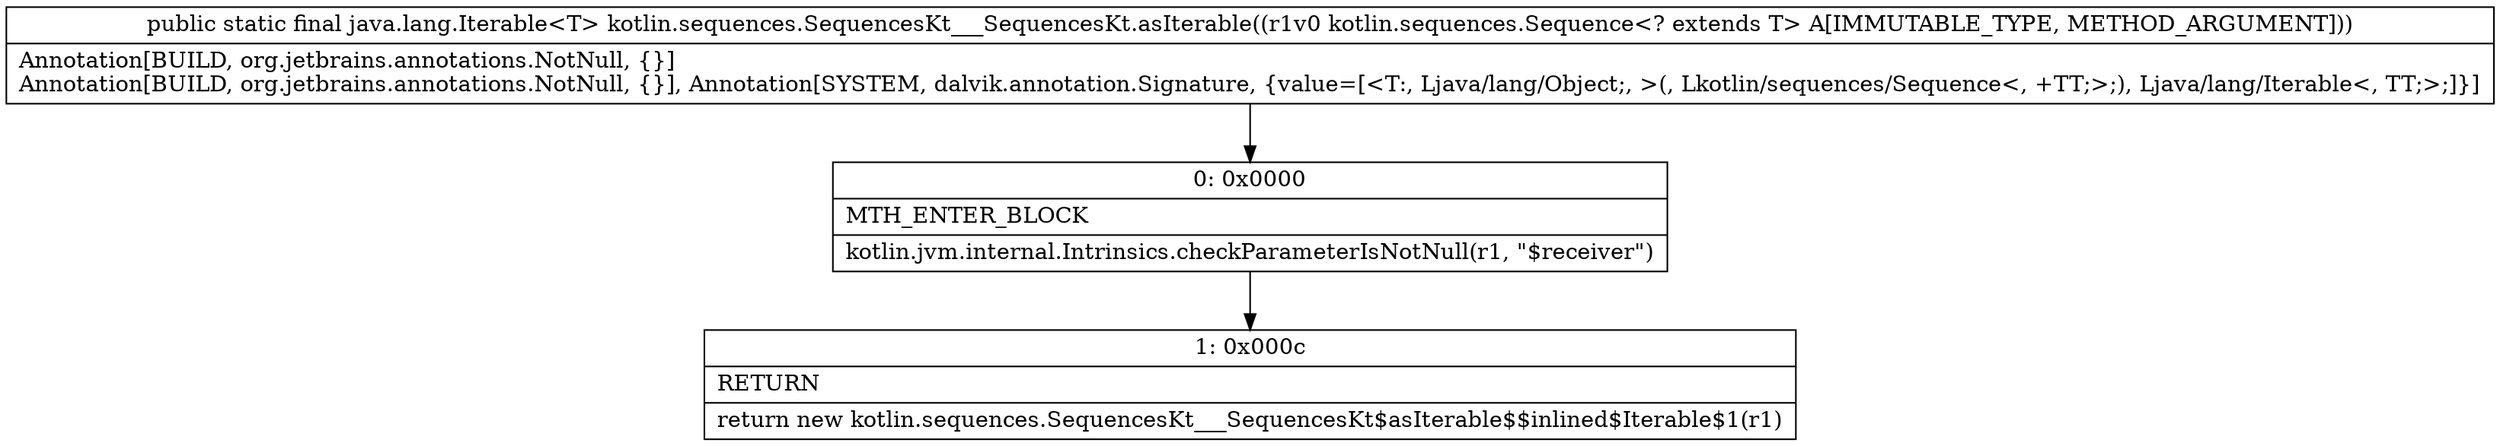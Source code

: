 digraph "CFG forkotlin.sequences.SequencesKt___SequencesKt.asIterable(Lkotlin\/sequences\/Sequence;)Ljava\/lang\/Iterable;" {
Node_0 [shape=record,label="{0\:\ 0x0000|MTH_ENTER_BLOCK\l|kotlin.jvm.internal.Intrinsics.checkParameterIsNotNull(r1, \"$receiver\")\l}"];
Node_1 [shape=record,label="{1\:\ 0x000c|RETURN\l|return new kotlin.sequences.SequencesKt___SequencesKt$asIterable$$inlined$Iterable$1(r1)\l}"];
MethodNode[shape=record,label="{public static final java.lang.Iterable\<T\> kotlin.sequences.SequencesKt___SequencesKt.asIterable((r1v0 kotlin.sequences.Sequence\<? extends T\> A[IMMUTABLE_TYPE, METHOD_ARGUMENT]))  | Annotation[BUILD, org.jetbrains.annotations.NotNull, \{\}]\lAnnotation[BUILD, org.jetbrains.annotations.NotNull, \{\}], Annotation[SYSTEM, dalvik.annotation.Signature, \{value=[\<T:, Ljava\/lang\/Object;, \>(, Lkotlin\/sequences\/Sequence\<, +TT;\>;), Ljava\/lang\/Iterable\<, TT;\>;]\}]\l}"];
MethodNode -> Node_0;
Node_0 -> Node_1;
}

